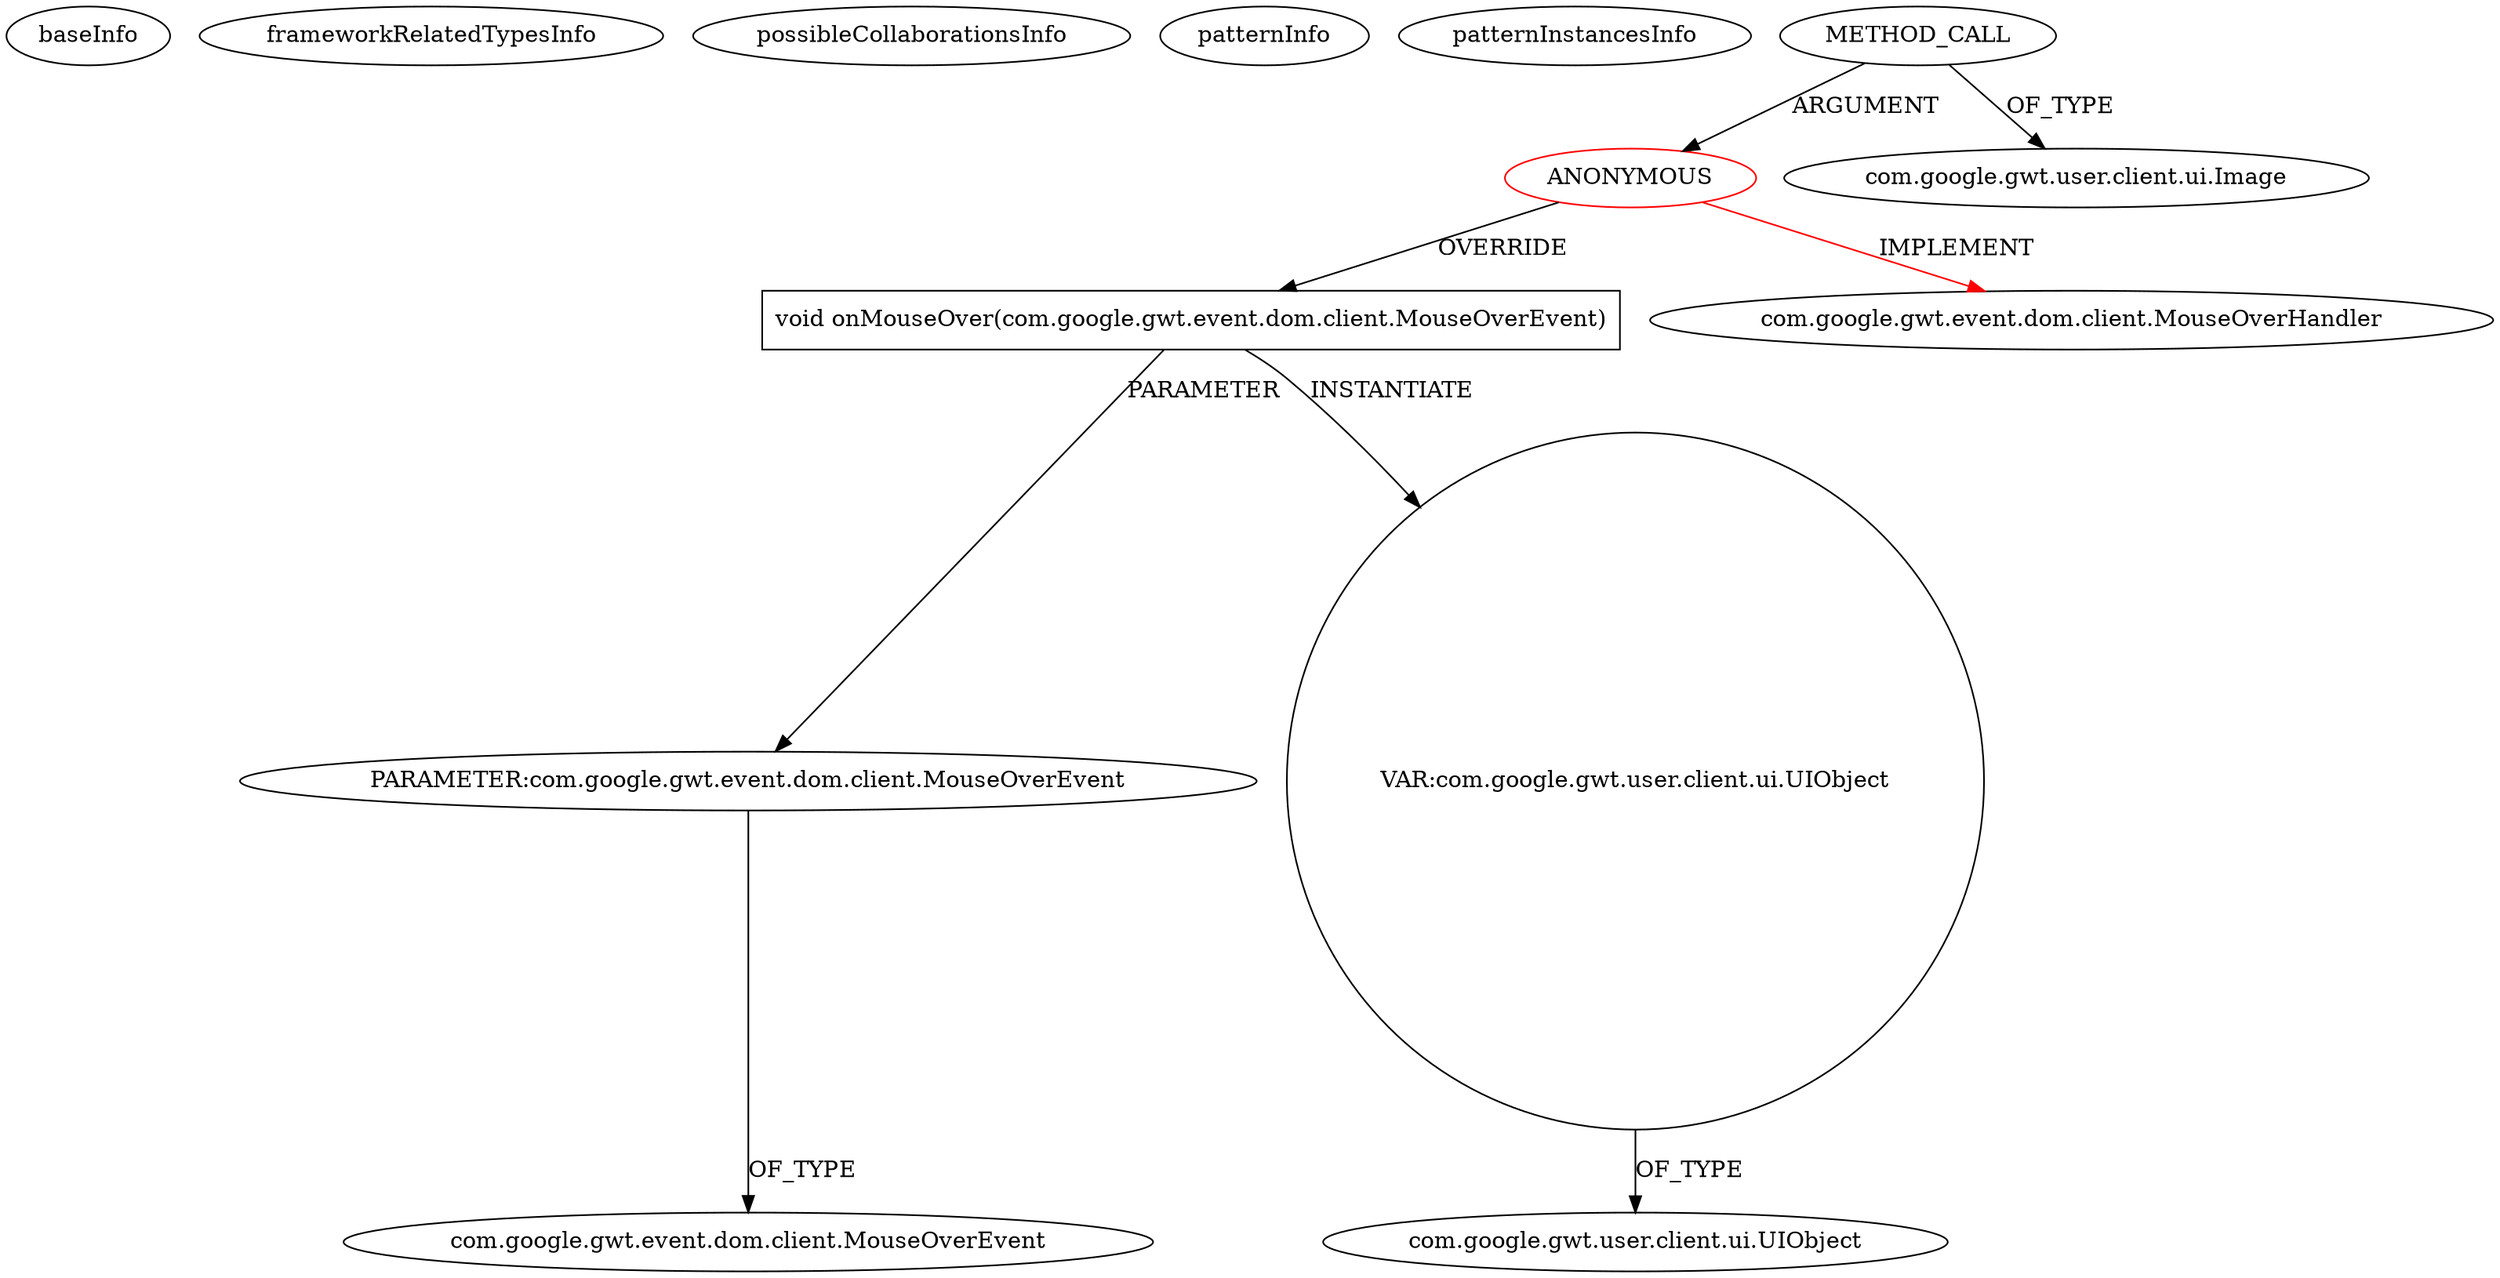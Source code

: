 digraph {
baseInfo[graphId=1069,category="pattern",isAnonymous=true,possibleRelation=false]
frameworkRelatedTypesInfo[0="com.google.gwt.event.dom.client.MouseOverHandler"]
possibleCollaborationsInfo[]
patternInfo[frequency=2.0,patternRootClient=0]
patternInstancesInfo[0="lambourg-WebGallery~/lambourg-WebGallery/WebGallery-master/client/src/com/lambourg/webgallery/client/pictureview/ControlButton.java~void ControlButton(com.google.gwt.resources.client.ImageResource,com.google.gwt.resources.client.ImageResource)~3568",1="akjava-GWT-Hangouts~/akjava-GWT-Hangouts/GWT-Hangouts-master/apps/sound-player/src/com/akjava/gwt/hangout/soundplayer/client/HangoutSoundPlayer.java~void onApiReady()~562"]
5[label="PARAMETER:com.google.gwt.event.dom.client.MouseOverEvent",vertexType="PARAMETER_DECLARATION",isFrameworkType=false]
6[label="com.google.gwt.event.dom.client.MouseOverEvent",vertexType="FRAMEWORK_CLASS_TYPE",isFrameworkType=false]
4[label="void onMouseOver(com.google.gwt.event.dom.client.MouseOverEvent)",vertexType="OVERRIDING_METHOD_DECLARATION",isFrameworkType=false,shape=box]
10[label="VAR:com.google.gwt.user.client.ui.UIObject",vertexType="VARIABLE_EXPRESION",isFrameworkType=false,shape=circle]
0[label="ANONYMOUS",vertexType="ROOT_ANONYMOUS_DECLARATION",isFrameworkType=false,color=red]
2[label="METHOD_CALL",vertexType="OUTSIDE_CALL",isFrameworkType=false]
9[label="com.google.gwt.user.client.ui.UIObject",vertexType="FRAMEWORK_CLASS_TYPE",isFrameworkType=false]
3[label="com.google.gwt.user.client.ui.Image",vertexType="FRAMEWORK_CLASS_TYPE",isFrameworkType=false]
1[label="com.google.gwt.event.dom.client.MouseOverHandler",vertexType="FRAMEWORK_INTERFACE_TYPE",isFrameworkType=false]
4->5[label="PARAMETER"]
2->0[label="ARGUMENT"]
4->10[label="INSTANTIATE"]
2->3[label="OF_TYPE"]
0->4[label="OVERRIDE"]
5->6[label="OF_TYPE"]
10->9[label="OF_TYPE"]
0->1[label="IMPLEMENT",color=red]
}
